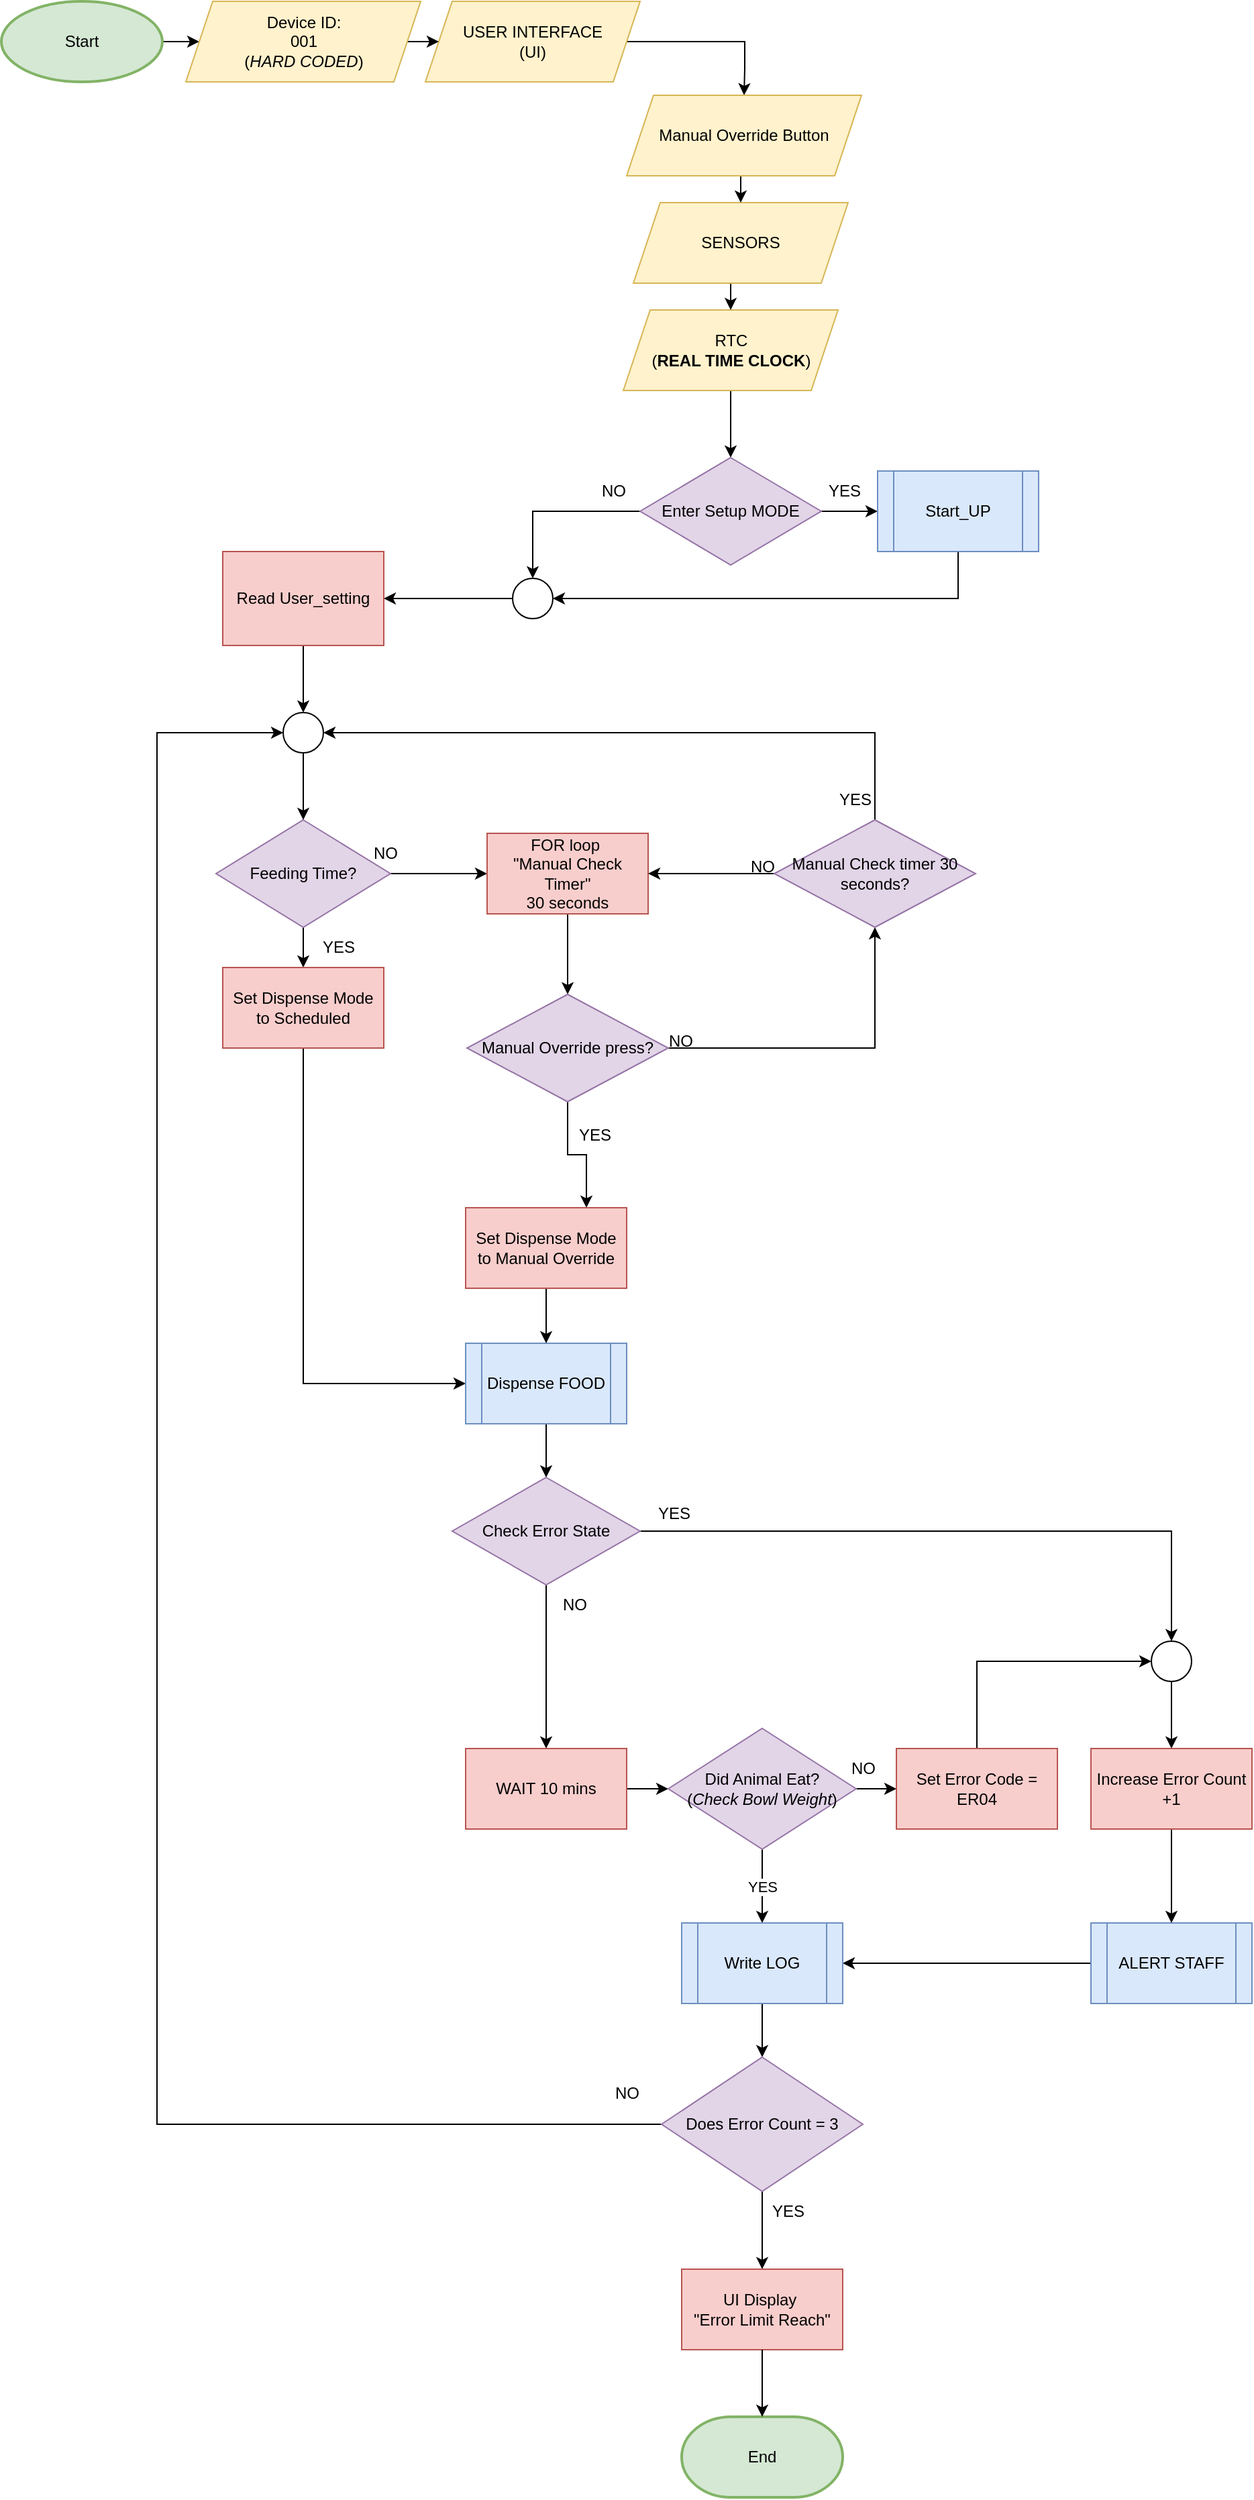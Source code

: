 <mxfile version="28.0.9">
  <diagram name="Page-1" id="i9Cw6swMeYJdQ-mayz6G">
    <mxGraphModel dx="1593" dy="1102" grid="1" gridSize="10" guides="1" tooltips="1" connect="1" arrows="1" fold="1" page="1" pageScale="1" pageWidth="827" pageHeight="1169" math="0" shadow="0">
      <root>
        <mxCell id="0" />
        <mxCell id="1" parent="0" />
        <mxCell id="llTelREkhVCzLohVfbGn-1" style="edgeStyle=orthogonalEdgeStyle;rounded=0;orthogonalLoop=1;jettySize=auto;html=1;exitX=1;exitY=0.5;exitDx=0;exitDy=0;exitPerimeter=0;entryX=0;entryY=0.5;entryDx=0;entryDy=0;" edge="1" parent="1" source="llTelREkhVCzLohVfbGn-2" target="llTelREkhVCzLohVfbGn-6">
          <mxGeometry relative="1" as="geometry" />
        </mxCell>
        <mxCell id="llTelREkhVCzLohVfbGn-2" value="Start" style="rounded=1;whiteSpace=wrap;html=1;fillColor=#d5e8d4;strokeColor=#82b366;strokeWidth=2;shape=mxgraph.flowchart.start_1;" vertex="1" parent="1">
          <mxGeometry x="174" y="210" width="120" height="60" as="geometry" />
        </mxCell>
        <mxCell id="llTelREkhVCzLohVfbGn-3" style="edgeStyle=orthogonalEdgeStyle;rounded=0;orthogonalLoop=1;jettySize=auto;html=1;exitX=0.5;exitY=1;exitDx=0;exitDy=0;entryX=0.5;entryY=0;entryDx=0;entryDy=0;" edge="1" parent="1" source="llTelREkhVCzLohVfbGn-4" target="llTelREkhVCzLohVfbGn-13">
          <mxGeometry relative="1" as="geometry" />
        </mxCell>
        <mxCell id="llTelREkhVCzLohVfbGn-4" value="RTC&lt;div&gt;(&lt;b&gt;REAL TIME CLOCK&lt;/b&gt;)&lt;/div&gt;" style="shape=parallelogram;perimeter=parallelogramPerimeter;whiteSpace=wrap;html=1;fixedSize=1;fillColor=#fff2cc;strokeColor=#d6b656;" vertex="1" parent="1">
          <mxGeometry x="637.5" y="440" width="160" height="60" as="geometry" />
        </mxCell>
        <mxCell id="llTelREkhVCzLohVfbGn-5" style="edgeStyle=orthogonalEdgeStyle;rounded=0;orthogonalLoop=1;jettySize=auto;html=1;exitX=1;exitY=0.5;exitDx=0;exitDy=0;" edge="1" parent="1" source="llTelREkhVCzLohVfbGn-6" target="llTelREkhVCzLohVfbGn-10">
          <mxGeometry relative="1" as="geometry" />
        </mxCell>
        <mxCell id="llTelREkhVCzLohVfbGn-6" value="Device ID:&lt;div&gt;001&lt;/div&gt;&lt;div&gt;(&lt;i&gt;HARD CODED&lt;/i&gt;)&lt;/div&gt;" style="shape=parallelogram;perimeter=parallelogramPerimeter;whiteSpace=wrap;html=1;fixedSize=1;fillColor=#fff2cc;strokeColor=#d6b656;" vertex="1" parent="1">
          <mxGeometry x="311.5" y="210" width="175" height="60" as="geometry" />
        </mxCell>
        <mxCell id="llTelREkhVCzLohVfbGn-7" style="edgeStyle=orthogonalEdgeStyle;rounded=0;orthogonalLoop=1;jettySize=auto;html=1;exitX=0.5;exitY=1;exitDx=0;exitDy=0;entryX=0.5;entryY=0;entryDx=0;entryDy=0;" edge="1" parent="1" source="llTelREkhVCzLohVfbGn-8" target="llTelREkhVCzLohVfbGn-4">
          <mxGeometry relative="1" as="geometry" />
        </mxCell>
        <mxCell id="llTelREkhVCzLohVfbGn-8" value="&lt;span style=&quot;text-wrap-mode: nowrap;&quot;&gt;SENSORS&lt;/span&gt;" style="shape=parallelogram;perimeter=parallelogramPerimeter;whiteSpace=wrap;html=1;fixedSize=1;fillColor=#fff2cc;strokeColor=#d6b656;" vertex="1" parent="1">
          <mxGeometry x="645" y="360" width="160" height="60" as="geometry" />
        </mxCell>
        <mxCell id="llTelREkhVCzLohVfbGn-9" style="edgeStyle=orthogonalEdgeStyle;rounded=0;orthogonalLoop=1;jettySize=auto;html=1;exitX=1;exitY=0.5;exitDx=0;exitDy=0;entryX=0.5;entryY=0;entryDx=0;entryDy=0;" edge="1" parent="1" source="llTelREkhVCzLohVfbGn-10" target="llTelREkhVCzLohVfbGn-75">
          <mxGeometry relative="1" as="geometry">
            <Array as="points">
              <mxPoint x="728" y="240" />
              <mxPoint x="728" y="260" />
            </Array>
          </mxGeometry>
        </mxCell>
        <mxCell id="llTelREkhVCzLohVfbGn-10" value="USER INTERFACE&lt;div&gt;(UI)&lt;/div&gt;" style="shape=parallelogram;perimeter=parallelogramPerimeter;whiteSpace=wrap;html=1;fixedSize=1;fillColor=#fff2cc;strokeColor=#d6b656;" vertex="1" parent="1">
          <mxGeometry x="490" y="210" width="160" height="60" as="geometry" />
        </mxCell>
        <mxCell id="llTelREkhVCzLohVfbGn-11" style="edgeStyle=orthogonalEdgeStyle;rounded=0;orthogonalLoop=1;jettySize=auto;html=1;exitX=1;exitY=0.5;exitDx=0;exitDy=0;entryX=0;entryY=0.5;entryDx=0;entryDy=0;" edge="1" parent="1" source="llTelREkhVCzLohVfbGn-13" target="llTelREkhVCzLohVfbGn-15">
          <mxGeometry relative="1" as="geometry" />
        </mxCell>
        <mxCell id="llTelREkhVCzLohVfbGn-12" style="edgeStyle=orthogonalEdgeStyle;rounded=0;orthogonalLoop=1;jettySize=auto;html=1;exitX=0;exitY=0.5;exitDx=0;exitDy=0;entryX=0.5;entryY=0;entryDx=0;entryDy=0;" edge="1" parent="1" source="llTelREkhVCzLohVfbGn-13" target="llTelREkhVCzLohVfbGn-17">
          <mxGeometry relative="1" as="geometry" />
        </mxCell>
        <mxCell id="llTelREkhVCzLohVfbGn-13" value="Enter Setup MODE" style="rhombus;whiteSpace=wrap;html=1;fillColor=#e1d5e7;strokeColor=#9673a6;" vertex="1" parent="1">
          <mxGeometry x="650" y="550" width="135" height="80" as="geometry" />
        </mxCell>
        <mxCell id="llTelREkhVCzLohVfbGn-14" style="edgeStyle=orthogonalEdgeStyle;rounded=0;orthogonalLoop=1;jettySize=auto;html=1;exitX=0.5;exitY=1;exitDx=0;exitDy=0;entryX=1;entryY=0.5;entryDx=0;entryDy=0;" edge="1" parent="1" source="llTelREkhVCzLohVfbGn-15" target="llTelREkhVCzLohVfbGn-17">
          <mxGeometry relative="1" as="geometry" />
        </mxCell>
        <mxCell id="llTelREkhVCzLohVfbGn-15" value="Start_UP" style="shape=process;whiteSpace=wrap;html=1;backgroundOutline=1;fillColor=#dae8fc;strokeColor=#6c8ebf;" vertex="1" parent="1">
          <mxGeometry x="827" y="560" width="120" height="60" as="geometry" />
        </mxCell>
        <mxCell id="llTelREkhVCzLohVfbGn-16" style="edgeStyle=orthogonalEdgeStyle;rounded=0;orthogonalLoop=1;jettySize=auto;html=1;exitX=0;exitY=0.5;exitDx=0;exitDy=0;entryX=1;entryY=0.5;entryDx=0;entryDy=0;" edge="1" parent="1" source="llTelREkhVCzLohVfbGn-17" target="llTelREkhVCzLohVfbGn-22">
          <mxGeometry relative="1" as="geometry" />
        </mxCell>
        <mxCell id="llTelREkhVCzLohVfbGn-17" value="" style="ellipse;whiteSpace=wrap;html=1;aspect=fixed;" vertex="1" parent="1">
          <mxGeometry x="555" y="640" width="30" height="30" as="geometry" />
        </mxCell>
        <mxCell id="llTelREkhVCzLohVfbGn-18" style="edgeStyle=orthogonalEdgeStyle;rounded=0;orthogonalLoop=1;jettySize=auto;html=1;exitX=0.5;exitY=1;exitDx=0;exitDy=0;entryX=0.5;entryY=0;entryDx=0;entryDy=0;" edge="1" parent="1" source="llTelREkhVCzLohVfbGn-20" target="llTelREkhVCzLohVfbGn-24">
          <mxGeometry relative="1" as="geometry" />
        </mxCell>
        <mxCell id="llTelREkhVCzLohVfbGn-19" style="edgeStyle=orthogonalEdgeStyle;rounded=0;orthogonalLoop=1;jettySize=auto;html=1;exitX=1;exitY=0.5;exitDx=0;exitDy=0;" edge="1" parent="1" source="llTelREkhVCzLohVfbGn-20" target="llTelREkhVCzLohVfbGn-28">
          <mxGeometry relative="1" as="geometry" />
        </mxCell>
        <mxCell id="llTelREkhVCzLohVfbGn-20" value="Feeding Time?" style="rhombus;whiteSpace=wrap;html=1;fillColor=#e1d5e7;strokeColor=#9673a6;" vertex="1" parent="1">
          <mxGeometry x="334" y="820" width="130" height="80" as="geometry" />
        </mxCell>
        <mxCell id="llTelREkhVCzLohVfbGn-21" style="edgeStyle=orthogonalEdgeStyle;rounded=0;orthogonalLoop=1;jettySize=auto;html=1;exitX=0.5;exitY=1;exitDx=0;exitDy=0;entryX=0.5;entryY=0;entryDx=0;entryDy=0;" edge="1" parent="1" source="llTelREkhVCzLohVfbGn-22" target="llTelREkhVCzLohVfbGn-38">
          <mxGeometry relative="1" as="geometry" />
        </mxCell>
        <mxCell id="llTelREkhVCzLohVfbGn-22" value="Read User_setting" style="shape=label;whiteSpace=wrap;html=1;fixedSize=1;fillColor=#f8cecc;strokeColor=#b85450;rounded=0;" vertex="1" parent="1">
          <mxGeometry x="339" y="620" width="120" height="70" as="geometry" />
        </mxCell>
        <mxCell id="llTelREkhVCzLohVfbGn-23" style="edgeStyle=orthogonalEdgeStyle;rounded=0;orthogonalLoop=1;jettySize=auto;html=1;exitX=0.5;exitY=1;exitDx=0;exitDy=0;entryX=0;entryY=0.5;entryDx=0;entryDy=0;" edge="1" parent="1" source="llTelREkhVCzLohVfbGn-24" target="llTelREkhVCzLohVfbGn-26">
          <mxGeometry relative="1" as="geometry" />
        </mxCell>
        <mxCell id="llTelREkhVCzLohVfbGn-24" value="Set Dispense Mode to Scheduled" style="rounded=0;whiteSpace=wrap;html=1;fillColor=#f8cecc;strokeColor=#b85450;" vertex="1" parent="1">
          <mxGeometry x="339" y="930" width="120" height="60" as="geometry" />
        </mxCell>
        <mxCell id="llTelREkhVCzLohVfbGn-25" style="edgeStyle=orthogonalEdgeStyle;rounded=0;orthogonalLoop=1;jettySize=auto;html=1;exitX=0.5;exitY=1;exitDx=0;exitDy=0;entryX=0.5;entryY=0;entryDx=0;entryDy=0;" edge="1" parent="1" source="llTelREkhVCzLohVfbGn-26" target="llTelREkhVCzLohVfbGn-47">
          <mxGeometry relative="1" as="geometry" />
        </mxCell>
        <mxCell id="llTelREkhVCzLohVfbGn-26" value="Dispense FOOD" style="shape=process;whiteSpace=wrap;html=1;backgroundOutline=1;fillColor=#dae8fc;strokeColor=#6c8ebf;" vertex="1" parent="1">
          <mxGeometry x="520" y="1210" width="120" height="60" as="geometry" />
        </mxCell>
        <mxCell id="llTelREkhVCzLohVfbGn-27" style="edgeStyle=orthogonalEdgeStyle;rounded=0;orthogonalLoop=1;jettySize=auto;html=1;exitX=0.5;exitY=1;exitDx=0;exitDy=0;entryX=0.5;entryY=0;entryDx=0;entryDy=0;" edge="1" parent="1" source="llTelREkhVCzLohVfbGn-28" target="llTelREkhVCzLohVfbGn-31">
          <mxGeometry relative="1" as="geometry" />
        </mxCell>
        <mxCell id="llTelREkhVCzLohVfbGn-28" value="FOR loop&amp;nbsp;&lt;div&gt;&quot;Manual Check Timer&quot;&lt;/div&gt;&lt;div&gt;30 seconds&lt;/div&gt;" style="rounded=0;whiteSpace=wrap;html=1;fillColor=#f8cecc;strokeColor=#b85450;" vertex="1" parent="1">
          <mxGeometry x="536" y="830" width="120" height="60" as="geometry" />
        </mxCell>
        <mxCell id="llTelREkhVCzLohVfbGn-29" style="edgeStyle=orthogonalEdgeStyle;rounded=0;orthogonalLoop=1;jettySize=auto;html=1;exitX=1;exitY=0.5;exitDx=0;exitDy=0;entryX=0.5;entryY=1;entryDx=0;entryDy=0;" edge="1" parent="1" source="llTelREkhVCzLohVfbGn-31" target="llTelREkhVCzLohVfbGn-36">
          <mxGeometry relative="1" as="geometry" />
        </mxCell>
        <mxCell id="llTelREkhVCzLohVfbGn-30" style="edgeStyle=orthogonalEdgeStyle;rounded=0;orthogonalLoop=1;jettySize=auto;html=1;exitX=0.5;exitY=1;exitDx=0;exitDy=0;entryX=0.75;entryY=0;entryDx=0;entryDy=0;" edge="1" parent="1" source="llTelREkhVCzLohVfbGn-31" target="llTelREkhVCzLohVfbGn-33">
          <mxGeometry relative="1" as="geometry" />
        </mxCell>
        <mxCell id="llTelREkhVCzLohVfbGn-31" value="Manual Override press?" style="rhombus;whiteSpace=wrap;html=1;fillColor=#e1d5e7;strokeColor=#9673a6;" vertex="1" parent="1">
          <mxGeometry x="521" y="950" width="150" height="80" as="geometry" />
        </mxCell>
        <mxCell id="llTelREkhVCzLohVfbGn-32" style="edgeStyle=orthogonalEdgeStyle;rounded=0;orthogonalLoop=1;jettySize=auto;html=1;exitX=0.5;exitY=1;exitDx=0;exitDy=0;entryX=0.5;entryY=0;entryDx=0;entryDy=0;" edge="1" parent="1" source="llTelREkhVCzLohVfbGn-33" target="llTelREkhVCzLohVfbGn-26">
          <mxGeometry relative="1" as="geometry" />
        </mxCell>
        <mxCell id="llTelREkhVCzLohVfbGn-33" value="Set Dispense Mode to Manual Override" style="rounded=0;whiteSpace=wrap;html=1;fillColor=#f8cecc;strokeColor=#b85450;" vertex="1" parent="1">
          <mxGeometry x="520" y="1109" width="120" height="60" as="geometry" />
        </mxCell>
        <mxCell id="llTelREkhVCzLohVfbGn-34" style="edgeStyle=orthogonalEdgeStyle;rounded=0;orthogonalLoop=1;jettySize=auto;html=1;exitX=0.5;exitY=0;exitDx=0;exitDy=0;entryX=1;entryY=0.5;entryDx=0;entryDy=0;" edge="1" parent="1" source="llTelREkhVCzLohVfbGn-36" target="llTelREkhVCzLohVfbGn-38">
          <mxGeometry relative="1" as="geometry" />
        </mxCell>
        <mxCell id="llTelREkhVCzLohVfbGn-35" style="edgeStyle=orthogonalEdgeStyle;rounded=0;orthogonalLoop=1;jettySize=auto;html=1;exitX=0;exitY=0.5;exitDx=0;exitDy=0;entryX=1;entryY=0.5;entryDx=0;entryDy=0;" edge="1" parent="1" source="llTelREkhVCzLohVfbGn-36" target="llTelREkhVCzLohVfbGn-28">
          <mxGeometry relative="1" as="geometry" />
        </mxCell>
        <mxCell id="llTelREkhVCzLohVfbGn-36" value="Manual Check timer 30 seconds?" style="rhombus;whiteSpace=wrap;html=1;fillColor=#e1d5e7;strokeColor=#9673a6;" vertex="1" parent="1">
          <mxGeometry x="750" y="820" width="150" height="80" as="geometry" />
        </mxCell>
        <mxCell id="llTelREkhVCzLohVfbGn-37" style="edgeStyle=orthogonalEdgeStyle;rounded=0;orthogonalLoop=1;jettySize=auto;html=1;exitX=0.5;exitY=1;exitDx=0;exitDy=0;entryX=0.5;entryY=0;entryDx=0;entryDy=0;" edge="1" parent="1" source="llTelREkhVCzLohVfbGn-38" target="llTelREkhVCzLohVfbGn-20">
          <mxGeometry relative="1" as="geometry" />
        </mxCell>
        <mxCell id="llTelREkhVCzLohVfbGn-38" value="" style="ellipse;whiteSpace=wrap;html=1;aspect=fixed;" vertex="1" parent="1">
          <mxGeometry x="384" y="740" width="30" height="30" as="geometry" />
        </mxCell>
        <mxCell id="llTelREkhVCzLohVfbGn-39" value="YES" style="text;html=1;align=center;verticalAlign=middle;resizable=0;points=[];autosize=1;strokeColor=none;fillColor=none;" vertex="1" parent="1">
          <mxGeometry x="785" y="790" width="50" height="30" as="geometry" />
        </mxCell>
        <mxCell id="llTelREkhVCzLohVfbGn-40" value="NO" style="text;html=1;align=center;verticalAlign=middle;resizable=0;points=[];autosize=1;strokeColor=none;fillColor=none;" vertex="1" parent="1">
          <mxGeometry x="721" y="840" width="40" height="30" as="geometry" />
        </mxCell>
        <mxCell id="llTelREkhVCzLohVfbGn-41" value="YES" style="text;html=1;align=center;verticalAlign=middle;resizable=0;points=[];autosize=1;strokeColor=none;fillColor=none;" vertex="1" parent="1">
          <mxGeometry x="777" y="560" width="50" height="30" as="geometry" />
        </mxCell>
        <mxCell id="llTelREkhVCzLohVfbGn-42" value="NO" style="text;html=1;align=center;verticalAlign=middle;resizable=0;points=[];autosize=1;strokeColor=none;fillColor=none;" vertex="1" parent="1">
          <mxGeometry x="610" y="560" width="40" height="30" as="geometry" />
        </mxCell>
        <mxCell id="llTelREkhVCzLohVfbGn-43" style="edgeStyle=orthogonalEdgeStyle;rounded=0;orthogonalLoop=1;jettySize=auto;html=1;exitX=0;exitY=0.5;exitDx=0;exitDy=0;entryX=1;entryY=0.5;entryDx=0;entryDy=0;" edge="1" parent="1" source="llTelREkhVCzLohVfbGn-44" target="llTelREkhVCzLohVfbGn-60">
          <mxGeometry relative="1" as="geometry" />
        </mxCell>
        <mxCell id="llTelREkhVCzLohVfbGn-44" value="ALERT STAFF" style="rounded=0;whiteSpace=wrap;html=1;fillColor=#dae8fc;strokeColor=#6c8ebf;shape=process;backgroundOutline=1;" vertex="1" parent="1">
          <mxGeometry x="986" y="1642" width="120" height="60" as="geometry" />
        </mxCell>
        <mxCell id="llTelREkhVCzLohVfbGn-46" style="edgeStyle=orthogonalEdgeStyle;rounded=0;orthogonalLoop=1;jettySize=auto;html=1;exitX=1;exitY=0.5;exitDx=0;exitDy=0;entryX=0.5;entryY=0;entryDx=0;entryDy=0;" edge="1" parent="1" source="llTelREkhVCzLohVfbGn-47" target="llTelREkhVCzLohVfbGn-73">
          <mxGeometry relative="1" as="geometry">
            <mxPoint x="1046" y="1427" as="targetPoint" />
          </mxGeometry>
        </mxCell>
        <mxCell id="llTelREkhVCzLohVfbGn-81" style="edgeStyle=orthogonalEdgeStyle;rounded=0;orthogonalLoop=1;jettySize=auto;html=1;entryX=0.5;entryY=0;entryDx=0;entryDy=0;" edge="1" parent="1" source="llTelREkhVCzLohVfbGn-47" target="llTelREkhVCzLohVfbGn-51">
          <mxGeometry relative="1" as="geometry" />
        </mxCell>
        <mxCell id="llTelREkhVCzLohVfbGn-47" value="&lt;div&gt;Check Error State&lt;/div&gt;" style="rhombus;whiteSpace=wrap;html=1;fillColor=#e1d5e7;strokeColor=#9673a6;" vertex="1" parent="1">
          <mxGeometry x="510" y="1310" width="140" height="80" as="geometry" />
        </mxCell>
        <mxCell id="llTelREkhVCzLohVfbGn-50" style="edgeStyle=orthogonalEdgeStyle;rounded=0;orthogonalLoop=1;jettySize=auto;html=1;exitX=1;exitY=0.5;exitDx=0;exitDy=0;entryX=0;entryY=0.5;entryDx=0;entryDy=0;" edge="1" parent="1" source="llTelREkhVCzLohVfbGn-51" target="llTelREkhVCzLohVfbGn-54">
          <mxGeometry relative="1" as="geometry" />
        </mxCell>
        <mxCell id="llTelREkhVCzLohVfbGn-51" value="WAIT 10 mins" style="rounded=0;whiteSpace=wrap;html=1;fillColor=#f8cecc;strokeColor=#b85450;" vertex="1" parent="1">
          <mxGeometry x="520" y="1512" width="120" height="60" as="geometry" />
        </mxCell>
        <mxCell id="llTelREkhVCzLohVfbGn-52" value="YES" style="edgeStyle=orthogonalEdgeStyle;rounded=0;orthogonalLoop=1;jettySize=auto;html=1;exitX=0.5;exitY=1;exitDx=0;exitDy=0;entryX=0.5;entryY=0;entryDx=0;entryDy=0;" edge="1" parent="1" source="llTelREkhVCzLohVfbGn-54" target="llTelREkhVCzLohVfbGn-60">
          <mxGeometry relative="1" as="geometry">
            <mxPoint x="741" y="1722" as="targetPoint" />
          </mxGeometry>
        </mxCell>
        <mxCell id="llTelREkhVCzLohVfbGn-53" style="edgeStyle=orthogonalEdgeStyle;rounded=0;orthogonalLoop=1;jettySize=auto;html=1;exitX=1;exitY=0.5;exitDx=0;exitDy=0;entryX=0;entryY=0.5;entryDx=0;entryDy=0;" edge="1" parent="1" source="llTelREkhVCzLohVfbGn-54" target="llTelREkhVCzLohVfbGn-72">
          <mxGeometry relative="1" as="geometry" />
        </mxCell>
        <mxCell id="llTelREkhVCzLohVfbGn-54" value="Did Animal Eat?&lt;div&gt;(&lt;i&gt;Check Bowl Weight&lt;/i&gt;)&lt;/div&gt;" style="rhombus;whiteSpace=wrap;html=1;fillColor=#e1d5e7;strokeColor=#9673a6;" vertex="1" parent="1">
          <mxGeometry x="671" y="1497" width="140" height="90" as="geometry" />
        </mxCell>
        <mxCell id="llTelREkhVCzLohVfbGn-55" value="End" style="rounded=1;whiteSpace=wrap;html=1;fillColor=#d5e8d4;strokeColor=#82b366;strokeWidth=2;shape=mxgraph.flowchart.terminator;" vertex="1" parent="1">
          <mxGeometry x="681" y="2010" width="120" height="60" as="geometry" />
        </mxCell>
        <mxCell id="llTelREkhVCzLohVfbGn-56" style="edgeStyle=orthogonalEdgeStyle;rounded=0;orthogonalLoop=1;jettySize=auto;html=1;exitX=0.5;exitY=1;exitDx=0;exitDy=0;entryX=0.5;entryY=0;entryDx=0;entryDy=0;" edge="1" parent="1" source="llTelREkhVCzLohVfbGn-73" target="llTelREkhVCzLohVfbGn-63">
          <mxGeometry relative="1" as="geometry">
            <mxPoint x="1046" y="1477" as="sourcePoint" />
          </mxGeometry>
        </mxCell>
        <mxCell id="llTelREkhVCzLohVfbGn-57" value="NO" style="text;html=1;align=center;verticalAlign=middle;resizable=0;points=[];autosize=1;strokeColor=none;fillColor=none;" vertex="1" parent="1">
          <mxGeometry x="796" y="1512" width="40" height="30" as="geometry" />
        </mxCell>
        <mxCell id="llTelREkhVCzLohVfbGn-58" value="NO" style="text;html=1;align=center;verticalAlign=middle;resizable=0;points=[];autosize=1;strokeColor=none;fillColor=none;" vertex="1" parent="1">
          <mxGeometry x="581" y="1390" width="40" height="30" as="geometry" />
        </mxCell>
        <mxCell id="llTelREkhVCzLohVfbGn-59" style="edgeStyle=orthogonalEdgeStyle;rounded=0;orthogonalLoop=1;jettySize=auto;html=1;exitX=0.5;exitY=1;exitDx=0;exitDy=0;entryX=0.5;entryY=0;entryDx=0;entryDy=0;" edge="1" parent="1" source="llTelREkhVCzLohVfbGn-60" target="llTelREkhVCzLohVfbGn-66">
          <mxGeometry relative="1" as="geometry" />
        </mxCell>
        <mxCell id="llTelREkhVCzLohVfbGn-60" value="Write LOG" style="shape=process;whiteSpace=wrap;html=1;backgroundOutline=1;fillColor=#dae8fc;strokeColor=#6c8ebf;" vertex="1" parent="1">
          <mxGeometry x="681" y="1642" width="120" height="60" as="geometry" />
        </mxCell>
        <mxCell id="llTelREkhVCzLohVfbGn-61" value="YES" style="text;html=1;align=center;verticalAlign=middle;resizable=0;points=[];autosize=1;strokeColor=none;fillColor=none;" vertex="1" parent="1">
          <mxGeometry x="650" y="1322" width="50" height="30" as="geometry" />
        </mxCell>
        <mxCell id="llTelREkhVCzLohVfbGn-62" style="edgeStyle=orthogonalEdgeStyle;rounded=0;orthogonalLoop=1;jettySize=auto;html=1;exitX=0.5;exitY=1;exitDx=0;exitDy=0;entryX=0.5;entryY=0;entryDx=0;entryDy=0;" edge="1" parent="1" source="llTelREkhVCzLohVfbGn-63" target="llTelREkhVCzLohVfbGn-44">
          <mxGeometry relative="1" as="geometry" />
        </mxCell>
        <mxCell id="llTelREkhVCzLohVfbGn-63" value="Increase Error Count +1" style="rounded=0;whiteSpace=wrap;html=1;fillColor=#f8cecc;strokeColor=#b85450;" vertex="1" parent="1">
          <mxGeometry x="986" y="1512" width="120" height="60" as="geometry" />
        </mxCell>
        <mxCell id="llTelREkhVCzLohVfbGn-64" style="edgeStyle=orthogonalEdgeStyle;rounded=0;orthogonalLoop=1;jettySize=auto;html=1;exitX=0.5;exitY=1;exitDx=0;exitDy=0;entryX=0.5;entryY=0;entryDx=0;entryDy=0;" edge="1" parent="1" source="llTelREkhVCzLohVfbGn-66" target="llTelREkhVCzLohVfbGn-67">
          <mxGeometry relative="1" as="geometry" />
        </mxCell>
        <mxCell id="llTelREkhVCzLohVfbGn-65" style="edgeStyle=orthogonalEdgeStyle;rounded=0;orthogonalLoop=1;jettySize=auto;html=1;exitX=0;exitY=0.5;exitDx=0;exitDy=0;entryX=0;entryY=0.5;entryDx=0;entryDy=0;" edge="1" parent="1" source="llTelREkhVCzLohVfbGn-66" target="llTelREkhVCzLohVfbGn-38">
          <mxGeometry relative="1" as="geometry">
            <Array as="points">
              <mxPoint x="290" y="1792" />
              <mxPoint x="290" y="755" />
            </Array>
          </mxGeometry>
        </mxCell>
        <mxCell id="llTelREkhVCzLohVfbGn-66" value="Does Error Count = 3" style="rhombus;whiteSpace=wrap;html=1;fillColor=#e1d5e7;strokeColor=#9673a6;" vertex="1" parent="1">
          <mxGeometry x="666" y="1742" width="150" height="100" as="geometry" />
        </mxCell>
        <mxCell id="llTelREkhVCzLohVfbGn-67" value="UI Display&amp;nbsp;&lt;div&gt;&quot;Error Limit Reach&quot;&lt;/div&gt;" style="rounded=0;whiteSpace=wrap;html=1;fillColor=#f8cecc;strokeColor=#b85450;" vertex="1" parent="1">
          <mxGeometry x="681" y="1900" width="120" height="60" as="geometry" />
        </mxCell>
        <mxCell id="llTelREkhVCzLohVfbGn-68" value="YES" style="text;html=1;align=center;verticalAlign=middle;resizable=0;points=[];autosize=1;strokeColor=none;fillColor=none;" vertex="1" parent="1">
          <mxGeometry x="735" y="1842" width="50" height="30" as="geometry" />
        </mxCell>
        <mxCell id="llTelREkhVCzLohVfbGn-69" value="NO" style="text;html=1;align=center;verticalAlign=middle;resizable=0;points=[];autosize=1;strokeColor=none;fillColor=none;" vertex="1" parent="1">
          <mxGeometry x="620" y="1754" width="40" height="30" as="geometry" />
        </mxCell>
        <mxCell id="llTelREkhVCzLohVfbGn-70" style="edgeStyle=orthogonalEdgeStyle;rounded=0;orthogonalLoop=1;jettySize=auto;html=1;exitX=0.5;exitY=1;exitDx=0;exitDy=0;entryX=0.5;entryY=0;entryDx=0;entryDy=0;entryPerimeter=0;" edge="1" parent="1" source="llTelREkhVCzLohVfbGn-67" target="llTelREkhVCzLohVfbGn-55">
          <mxGeometry relative="1" as="geometry" />
        </mxCell>
        <mxCell id="llTelREkhVCzLohVfbGn-71" style="edgeStyle=orthogonalEdgeStyle;rounded=0;orthogonalLoop=1;jettySize=auto;html=1;exitX=0.5;exitY=0;exitDx=0;exitDy=0;entryX=0;entryY=0.5;entryDx=0;entryDy=0;" edge="1" parent="1" source="llTelREkhVCzLohVfbGn-72" target="llTelREkhVCzLohVfbGn-73">
          <mxGeometry relative="1" as="geometry">
            <mxPoint x="1021" y="1452" as="targetPoint" />
          </mxGeometry>
        </mxCell>
        <mxCell id="llTelREkhVCzLohVfbGn-72" value="Set Error Code = ER04" style="rounded=0;whiteSpace=wrap;html=1;fillColor=#f8cecc;strokeColor=#b85450;" vertex="1" parent="1">
          <mxGeometry x="841" y="1512" width="120" height="60" as="geometry" />
        </mxCell>
        <mxCell id="llTelREkhVCzLohVfbGn-73" value="" style="ellipse;whiteSpace=wrap;html=1;aspect=fixed;" vertex="1" parent="1">
          <mxGeometry x="1031" y="1432" width="30" height="30" as="geometry" />
        </mxCell>
        <mxCell id="llTelREkhVCzLohVfbGn-74" style="edgeStyle=orthogonalEdgeStyle;rounded=0;orthogonalLoop=1;jettySize=auto;html=1;exitX=0.5;exitY=1;exitDx=0;exitDy=0;entryX=0.5;entryY=0;entryDx=0;entryDy=0;" edge="1" parent="1" source="llTelREkhVCzLohVfbGn-75" target="llTelREkhVCzLohVfbGn-8">
          <mxGeometry relative="1" as="geometry" />
        </mxCell>
        <mxCell id="llTelREkhVCzLohVfbGn-75" value="Manual Override Button" style="shape=parallelogram;perimeter=parallelogramPerimeter;whiteSpace=wrap;html=1;fixedSize=1;fillColor=#fff2cc;strokeColor=#d6b656;" vertex="1" parent="1">
          <mxGeometry x="640" y="280" width="175" height="60" as="geometry" />
        </mxCell>
        <mxCell id="llTelREkhVCzLohVfbGn-76" value="YES" style="text;html=1;align=center;verticalAlign=middle;resizable=0;points=[];autosize=1;strokeColor=none;fillColor=none;" vertex="1" parent="1">
          <mxGeometry x="400" y="900" width="50" height="30" as="geometry" />
        </mxCell>
        <mxCell id="llTelREkhVCzLohVfbGn-77" value="NO" style="text;html=1;align=center;verticalAlign=middle;resizable=0;points=[];autosize=1;strokeColor=none;fillColor=none;" vertex="1" parent="1">
          <mxGeometry x="440" y="830" width="40" height="30" as="geometry" />
        </mxCell>
        <mxCell id="llTelREkhVCzLohVfbGn-78" value="YES" style="text;html=1;align=center;verticalAlign=middle;resizable=0;points=[];autosize=1;strokeColor=none;fillColor=none;" vertex="1" parent="1">
          <mxGeometry x="591" y="1040" width="50" height="30" as="geometry" />
        </mxCell>
        <mxCell id="llTelREkhVCzLohVfbGn-79" value="NO" style="text;html=1;align=center;verticalAlign=middle;resizable=0;points=[];autosize=1;strokeColor=none;fillColor=none;" vertex="1" parent="1">
          <mxGeometry x="660" y="970" width="40" height="30" as="geometry" />
        </mxCell>
      </root>
    </mxGraphModel>
  </diagram>
</mxfile>
